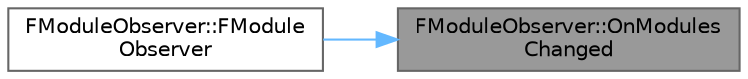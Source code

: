 digraph "FModuleObserver::OnModulesChanged"
{
 // INTERACTIVE_SVG=YES
 // LATEX_PDF_SIZE
  bgcolor="transparent";
  edge [fontname=Helvetica,fontsize=10,labelfontname=Helvetica,labelfontsize=10];
  node [fontname=Helvetica,fontsize=10,shape=box,height=0.2,width=0.4];
  rankdir="RL";
  Node1 [id="Node000001",label="FModuleObserver::OnModules\lChanged",height=0.2,width=0.4,color="gray40", fillcolor="grey60", style="filled", fontcolor="black",tooltip="Called whenever the module list changes at all."];
  Node1 -> Node2 [id="edge1_Node000001_Node000002",dir="back",color="steelblue1",style="solid",tooltip=" "];
  Node2 [id="Node000002",label="FModuleObserver::FModule\lObserver",height=0.2,width=0.4,color="grey40", fillcolor="white", style="filled",URL="$d1/d08/classFModuleObserver.html#acb58242c6457276d0bef698d114d9971",tooltip="Constructor."];
}
